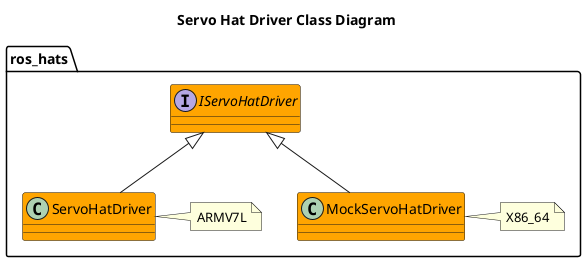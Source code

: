 @startuml
title Servo Hat Driver Class Diagram
namespace ros_hats{
interface IServoHatDriver #Orange {

}
class ServoHatDriver #Orange {

}
note right of ServoHatDriver 
ARMV7L
end note
IServoHatDriver <|-- ServoHatDriver
class MockServoHatDriver #Orange {

}
note right of MockServoHatDriver 
X86_64
end note
IServoHatDriver <|-- MockServoHatDriver
}
@enduml